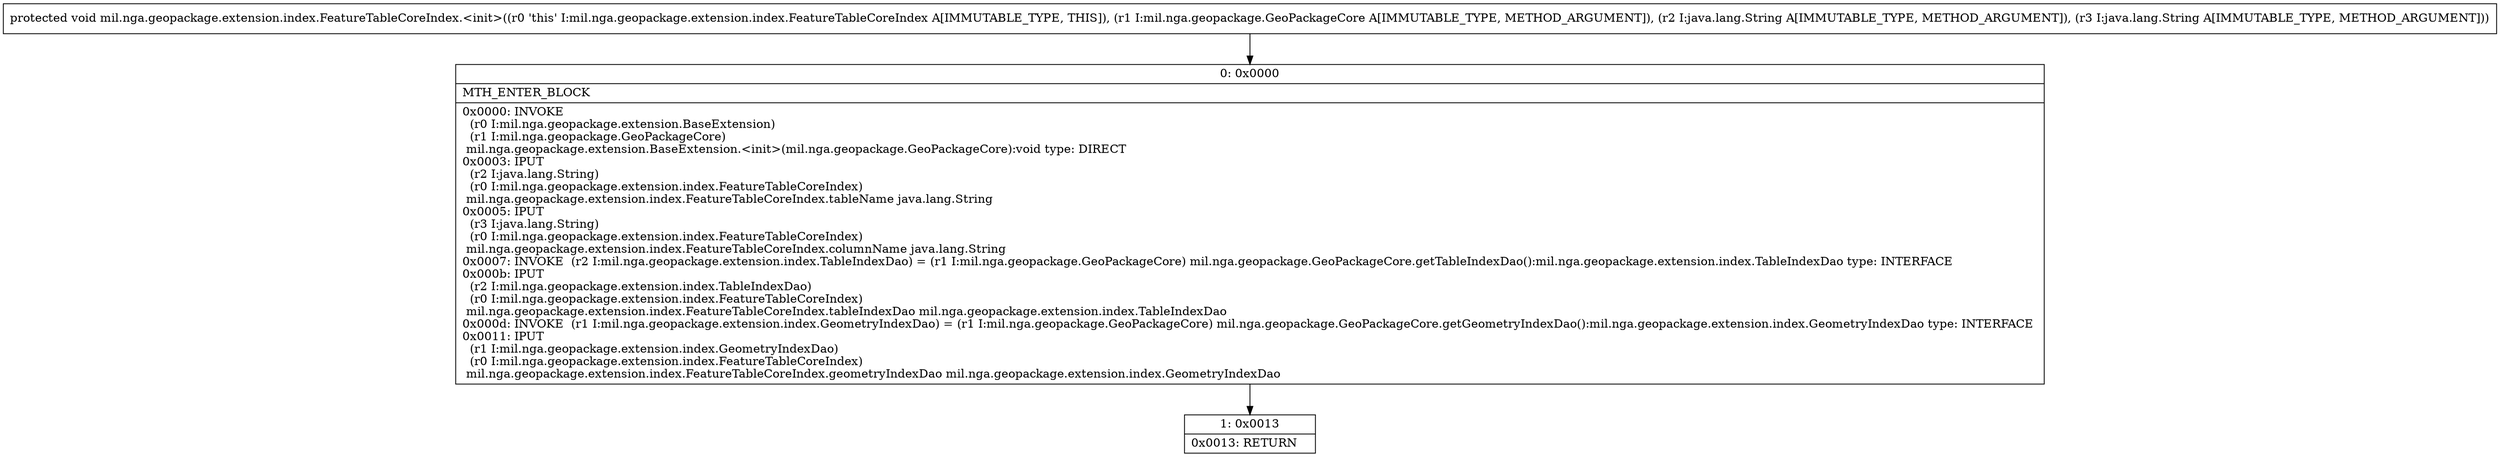 digraph "CFG formil.nga.geopackage.extension.index.FeatureTableCoreIndex.\<init\>(Lmil\/nga\/geopackage\/GeoPackageCore;Ljava\/lang\/String;Ljava\/lang\/String;)V" {
Node_0 [shape=record,label="{0\:\ 0x0000|MTH_ENTER_BLOCK\l|0x0000: INVOKE  \l  (r0 I:mil.nga.geopackage.extension.BaseExtension)\l  (r1 I:mil.nga.geopackage.GeoPackageCore)\l mil.nga.geopackage.extension.BaseExtension.\<init\>(mil.nga.geopackage.GeoPackageCore):void type: DIRECT \l0x0003: IPUT  \l  (r2 I:java.lang.String)\l  (r0 I:mil.nga.geopackage.extension.index.FeatureTableCoreIndex)\l mil.nga.geopackage.extension.index.FeatureTableCoreIndex.tableName java.lang.String \l0x0005: IPUT  \l  (r3 I:java.lang.String)\l  (r0 I:mil.nga.geopackage.extension.index.FeatureTableCoreIndex)\l mil.nga.geopackage.extension.index.FeatureTableCoreIndex.columnName java.lang.String \l0x0007: INVOKE  (r2 I:mil.nga.geopackage.extension.index.TableIndexDao) = (r1 I:mil.nga.geopackage.GeoPackageCore) mil.nga.geopackage.GeoPackageCore.getTableIndexDao():mil.nga.geopackage.extension.index.TableIndexDao type: INTERFACE \l0x000b: IPUT  \l  (r2 I:mil.nga.geopackage.extension.index.TableIndexDao)\l  (r0 I:mil.nga.geopackage.extension.index.FeatureTableCoreIndex)\l mil.nga.geopackage.extension.index.FeatureTableCoreIndex.tableIndexDao mil.nga.geopackage.extension.index.TableIndexDao \l0x000d: INVOKE  (r1 I:mil.nga.geopackage.extension.index.GeometryIndexDao) = (r1 I:mil.nga.geopackage.GeoPackageCore) mil.nga.geopackage.GeoPackageCore.getGeometryIndexDao():mil.nga.geopackage.extension.index.GeometryIndexDao type: INTERFACE \l0x0011: IPUT  \l  (r1 I:mil.nga.geopackage.extension.index.GeometryIndexDao)\l  (r0 I:mil.nga.geopackage.extension.index.FeatureTableCoreIndex)\l mil.nga.geopackage.extension.index.FeatureTableCoreIndex.geometryIndexDao mil.nga.geopackage.extension.index.GeometryIndexDao \l}"];
Node_1 [shape=record,label="{1\:\ 0x0013|0x0013: RETURN   \l}"];
MethodNode[shape=record,label="{protected void mil.nga.geopackage.extension.index.FeatureTableCoreIndex.\<init\>((r0 'this' I:mil.nga.geopackage.extension.index.FeatureTableCoreIndex A[IMMUTABLE_TYPE, THIS]), (r1 I:mil.nga.geopackage.GeoPackageCore A[IMMUTABLE_TYPE, METHOD_ARGUMENT]), (r2 I:java.lang.String A[IMMUTABLE_TYPE, METHOD_ARGUMENT]), (r3 I:java.lang.String A[IMMUTABLE_TYPE, METHOD_ARGUMENT])) }"];
MethodNode -> Node_0;
Node_0 -> Node_1;
}

